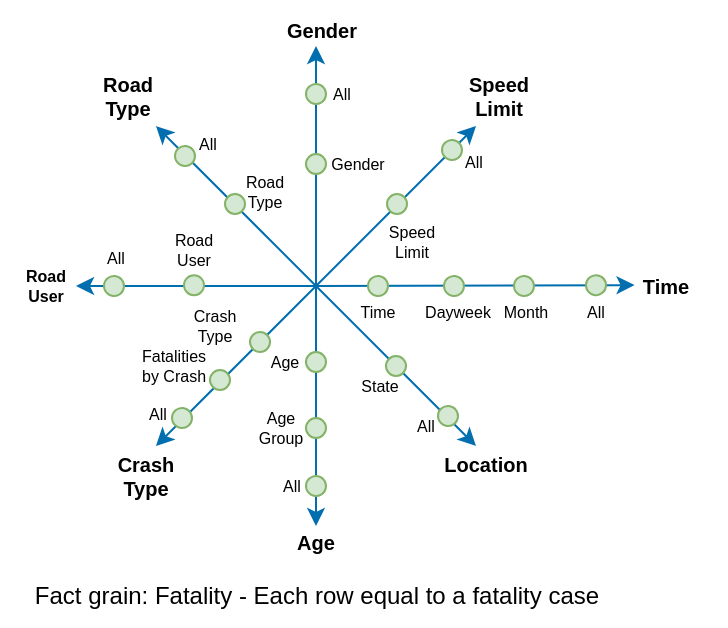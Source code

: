 <mxfile version="26.2.2">
  <diagram id="C5RBs43oDa-KdzZeNtuy" name="Page-1">
    <mxGraphModel dx="525" dy="469" grid="1" gridSize="10" guides="1" tooltips="1" connect="1" arrows="1" fold="1" page="1" pageScale="1" pageWidth="827" pageHeight="1169" math="0" shadow="0">
      <root>
        <mxCell id="WIyWlLk6GJQsqaUBKTNV-0" />
        <mxCell id="WIyWlLk6GJQsqaUBKTNV-1" parent="WIyWlLk6GJQsqaUBKTNV-0" />
        <mxCell id="PZ5fFDQ3i9DRnd-8dA6v-0" value="" style="endArrow=classic;html=1;rounded=0;fillColor=#1ba1e2;strokeColor=#006EAF;movable=1;resizable=1;rotatable=1;deletable=1;editable=1;locked=0;connectable=1;entryX=0.45;entryY=0.767;entryDx=0;entryDy=0;entryPerimeter=0;" parent="WIyWlLk6GJQsqaUBKTNV-1" target="PZ5fFDQ3i9DRnd-8dA6v-7" edge="1">
          <mxGeometry width="50" height="50" relative="1" as="geometry">
            <mxPoint x="400" y="800" as="sourcePoint" />
            <mxPoint x="400" y="690" as="targetPoint" />
          </mxGeometry>
        </mxCell>
        <mxCell id="PZ5fFDQ3i9DRnd-8dA6v-65" value="" style="endArrow=classic;html=1;rounded=0;fillColor=#1ba1e2;strokeColor=#006EAF;movable=1;resizable=1;rotatable=1;deletable=1;editable=1;locked=0;connectable=1;entryX=0.692;entryY=0.052;entryDx=0;entryDy=0;entryPerimeter=0;" parent="WIyWlLk6GJQsqaUBKTNV-1" edge="1">
          <mxGeometry width="50" height="50" relative="1" as="geometry">
            <mxPoint x="400" y="800" as="sourcePoint" />
            <mxPoint x="559.27" y="799.563" as="targetPoint" />
          </mxGeometry>
        </mxCell>
        <mxCell id="PZ5fFDQ3i9DRnd-8dA6v-4" value="&lt;b&gt;Road User&lt;/b&gt;" style="text;html=1;align=center;verticalAlign=middle;whiteSpace=wrap;rounded=0;movable=1;resizable=1;rotatable=1;deletable=1;editable=1;locked=0;connectable=1;container=0;fontSize=8;" parent="WIyWlLk6GJQsqaUBKTNV-1" vertex="1">
          <mxGeometry x="255" y="784.58" width="20" height="30" as="geometry" />
        </mxCell>
        <mxCell id="PZ5fFDQ3i9DRnd-8dA6v-16" value="Speed Limit" style="text;html=1;align=center;verticalAlign=middle;whiteSpace=wrap;rounded=0;movable=1;resizable=1;rotatable=1;deletable=1;editable=1;locked=0;connectable=1;container=0;fontSize=8;" parent="WIyWlLk6GJQsqaUBKTNV-1" vertex="1">
          <mxGeometry x="433" y="762.58" width="30" height="30" as="geometry" />
        </mxCell>
        <mxCell id="PZ5fFDQ3i9DRnd-8dA6v-17" value="Road User" style="text;html=1;align=center;verticalAlign=middle;whiteSpace=wrap;rounded=0;movable=1;resizable=1;rotatable=1;deletable=1;editable=1;locked=0;connectable=1;container=0;fontSize=8;" parent="WIyWlLk6GJQsqaUBKTNV-1" vertex="1">
          <mxGeometry x="329" y="767" width="20" height="30" as="geometry" />
        </mxCell>
        <mxCell id="PZ5fFDQ3i9DRnd-8dA6v-20" value="Age Group" style="text;html=1;align=center;verticalAlign=middle;whiteSpace=wrap;rounded=0;movable=1;resizable=1;rotatable=1;deletable=1;editable=1;locked=0;connectable=1;container=0;fontSize=8;" parent="WIyWlLk6GJQsqaUBKTNV-1" vertex="1">
          <mxGeometry x="363.5" y="856" width="37" height="30" as="geometry" />
        </mxCell>
        <mxCell id="PZ5fFDQ3i9DRnd-8dA6v-12" value="Fatalities by Crash" style="text;html=1;align=center;verticalAlign=middle;whiteSpace=wrap;rounded=0;movable=1;resizable=1;rotatable=1;deletable=1;editable=1;locked=0;connectable=1;container=0;fontSize=8;" parent="WIyWlLk6GJQsqaUBKTNV-1" vertex="1">
          <mxGeometry x="320" y="825" width="18" height="30" as="geometry" />
        </mxCell>
        <mxCell id="PZ5fFDQ3i9DRnd-8dA6v-75" value="" style="endArrow=classic;html=1;rounded=0;fillColor=#1ba1e2;strokeColor=#006EAF;movable=1;resizable=1;rotatable=1;deletable=1;editable=1;locked=0;connectable=1;" parent="WIyWlLk6GJQsqaUBKTNV-1" edge="1">
          <mxGeometry width="50" height="50" relative="1" as="geometry">
            <mxPoint x="400" y="800" as="sourcePoint" />
            <mxPoint x="280" y="800" as="targetPoint" />
          </mxGeometry>
        </mxCell>
        <mxCell id="PZ5fFDQ3i9DRnd-8dA6v-19" value="Gender" style="text;html=1;align=center;verticalAlign=middle;whiteSpace=wrap;rounded=0;movable=1;resizable=1;rotatable=1;deletable=1;editable=1;locked=0;connectable=1;container=0;fontSize=8;" parent="WIyWlLk6GJQsqaUBKTNV-1" vertex="1">
          <mxGeometry x="391" y="724" width="60" height="30" as="geometry" />
        </mxCell>
        <mxCell id="-qXrx4f0Qxk5HmnJXOaF-1" value="&lt;font&gt;Road Type&lt;/font&gt;" style="text;html=1;align=center;verticalAlign=middle;rounded=0;fontSize=8;whiteSpace=wrap;spacing=0;" parent="WIyWlLk6GJQsqaUBKTNV-1" vertex="1">
          <mxGeometry x="369" y="737.58" width="11" height="30" as="geometry" />
        </mxCell>
        <mxCell id="PZ5fFDQ3i9DRnd-8dA6v-10" value="Location" style="text;html=1;align=center;verticalAlign=middle;whiteSpace=wrap;rounded=0;fontStyle=1;movable=1;resizable=1;rotatable=1;deletable=1;editable=1;locked=0;connectable=1;container=0;fontSize=10;" parent="WIyWlLk6GJQsqaUBKTNV-1" vertex="1">
          <mxGeometry x="455" y="874" width="60" height="30" as="geometry" />
        </mxCell>
        <mxCell id="PZ5fFDQ3i9DRnd-8dA6v-30" value="Time" style="text;html=1;align=center;verticalAlign=middle;whiteSpace=wrap;rounded=0;movable=1;resizable=1;rotatable=1;deletable=1;editable=1;locked=0;connectable=1;container=0;fontSize=8;" parent="WIyWlLk6GJQsqaUBKTNV-1" vertex="1">
          <mxGeometry x="401" y="798" width="60" height="30" as="geometry" />
        </mxCell>
        <mxCell id="PZ5fFDQ3i9DRnd-8dA6v-8" value="Time" style="text;html=1;align=center;verticalAlign=middle;whiteSpace=wrap;rounded=0;fontStyle=1;movable=1;resizable=1;rotatable=1;deletable=1;editable=1;locked=0;connectable=1;container=0;rotation=0;fontSize=10;" parent="WIyWlLk6GJQsqaUBKTNV-1" vertex="1">
          <mxGeometry x="545" y="785.003" width="60" height="30" as="geometry" />
        </mxCell>
        <mxCell id="PZ5fFDQ3i9DRnd-8dA6v-29" value="Dayweek" style="text;html=1;align=center;verticalAlign=middle;whiteSpace=wrap;rounded=0;rotation=0;movable=1;resizable=1;rotatable=1;deletable=1;editable=1;locked=0;connectable=1;container=0;fontSize=8;" parent="WIyWlLk6GJQsqaUBKTNV-1" vertex="1">
          <mxGeometry x="441" y="798.003" width="60" height="30" as="geometry" />
        </mxCell>
        <mxCell id="PZ5fFDQ3i9DRnd-8dA6v-66" value="" style="ellipse;whiteSpace=wrap;html=1;aspect=fixed;fillColor=#d5e8d4;strokeColor=#82b366;rotation=95;movable=1;resizable=1;rotatable=1;deletable=1;editable=1;locked=0;connectable=1;container=0;fontSize=8;" parent="WIyWlLk6GJQsqaUBKTNV-1" vertex="1">
          <mxGeometry x="426" y="795" width="10" height="10" as="geometry" />
        </mxCell>
        <mxCell id="PZ5fFDQ3i9DRnd-8dA6v-67" value="" style="ellipse;whiteSpace=wrap;html=1;aspect=fixed;fillColor=#d5e8d4;strokeColor=#82b366;rotation=95;movable=1;resizable=1;rotatable=1;deletable=1;editable=1;locked=0;connectable=1;container=0;fontSize=8;" parent="WIyWlLk6GJQsqaUBKTNV-1" vertex="1">
          <mxGeometry x="464" y="795.003" width="10" height="10" as="geometry" />
        </mxCell>
        <mxCell id="PZ5fFDQ3i9DRnd-8dA6v-68" value="" style="ellipse;whiteSpace=wrap;html=1;aspect=fixed;fillColor=#d5e8d4;strokeColor=#82b366;rotation=95;movable=1;resizable=1;rotatable=1;deletable=1;editable=1;locked=0;connectable=1;container=0;fontSize=8;" parent="WIyWlLk6GJQsqaUBKTNV-1" vertex="1">
          <mxGeometry x="499" y="795.003" width="10" height="10" as="geometry" />
        </mxCell>
        <mxCell id="PZ5fFDQ3i9DRnd-8dA6v-70" value="" style="ellipse;whiteSpace=wrap;html=1;aspect=fixed;fillColor=#d5e8d4;strokeColor=#82b366;rotation=95;movable=1;resizable=1;rotatable=1;deletable=1;editable=1;locked=0;connectable=1;container=0;fontSize=8;" parent="WIyWlLk6GJQsqaUBKTNV-1" vertex="1">
          <mxGeometry x="535" y="794.583" width="10" height="10" as="geometry" />
        </mxCell>
        <mxCell id="PZ5fFDQ3i9DRnd-8dA6v-24" value="Month" style="text;html=1;align=center;verticalAlign=middle;whiteSpace=wrap;rounded=0;movable=1;resizable=1;rotatable=1;deletable=1;editable=1;locked=0;connectable=1;container=0;rotation=0;fontSize=8;" parent="WIyWlLk6GJQsqaUBKTNV-1" vertex="1">
          <mxGeometry x="475" y="797.583" width="60" height="30" as="geometry" />
        </mxCell>
        <mxCell id="8MIClPXQsDRejuV8uSrz-25" value="" style="ellipse;whiteSpace=wrap;html=1;aspect=fixed;fillColor=#d5e8d4;strokeColor=#82b366;rotation=0;movable=1;resizable=1;rotatable=1;deletable=1;editable=1;locked=0;connectable=1;container=0;" parent="WIyWlLk6GJQsqaUBKTNV-1" vertex="1">
          <mxGeometry x="334" y="794.58" width="10" height="10" as="geometry" />
        </mxCell>
        <mxCell id="8MIClPXQsDRejuV8uSrz-30" value="" style="ellipse;whiteSpace=wrap;html=1;aspect=fixed;fillColor=#d5e8d4;strokeColor=#82b366;rotation=90;movable=1;resizable=1;rotatable=1;deletable=1;editable=1;locked=0;connectable=1;container=0;fontSize=8;" parent="WIyWlLk6GJQsqaUBKTNV-1" vertex="1">
          <mxGeometry x="395" y="734" width="10" height="10" as="geometry" />
        </mxCell>
        <mxCell id="PZ5fFDQ3i9DRnd-8dA6v-35" value="State" style="text;html=1;align=center;verticalAlign=middle;whiteSpace=wrap;rounded=0;fontSize=8;fontFamily=Helvetica;fontStyle=0;movable=1;resizable=1;rotatable=1;deletable=1;editable=1;locked=0;connectable=1;container=0;" parent="WIyWlLk6GJQsqaUBKTNV-1" vertex="1">
          <mxGeometry x="402" y="835" width="60" height="30" as="geometry" />
        </mxCell>
        <mxCell id="8MIClPXQsDRejuV8uSrz-31" value="" style="endArrow=classic;html=1;rounded=0;fillColor=#1ba1e2;strokeColor=#006EAF;movable=1;resizable=1;rotatable=1;deletable=1;editable=1;locked=0;connectable=1;" parent="WIyWlLk6GJQsqaUBKTNV-1" edge="1">
          <mxGeometry width="50" height="50" relative="1" as="geometry">
            <mxPoint x="400" y="800" as="sourcePoint" />
            <mxPoint x="480" y="880" as="targetPoint" />
          </mxGeometry>
        </mxCell>
        <mxCell id="8MIClPXQsDRejuV8uSrz-33" value="" style="ellipse;whiteSpace=wrap;html=1;aspect=fixed;fillColor=#d5e8d4;strokeColor=#82b366;rotation=90;movable=1;resizable=1;rotatable=1;deletable=1;editable=1;locked=0;connectable=1;container=0;fontSize=8;" parent="WIyWlLk6GJQsqaUBKTNV-1" vertex="1">
          <mxGeometry x="435" y="835" width="10" height="10" as="geometry" />
        </mxCell>
        <mxCell id="8MIClPXQsDRejuV8uSrz-34" value="" style="endArrow=classic;html=1;rounded=0;fillColor=#1ba1e2;strokeColor=#006EAF;movable=1;resizable=1;rotatable=1;deletable=1;editable=1;locked=0;connectable=1;" parent="WIyWlLk6GJQsqaUBKTNV-1" edge="1">
          <mxGeometry width="50" height="50" relative="1" as="geometry">
            <mxPoint x="400" y="800" as="sourcePoint" />
            <mxPoint x="400" y="920" as="targetPoint" />
          </mxGeometry>
        </mxCell>
        <mxCell id="8MIClPXQsDRejuV8uSrz-36" value="Age" style="text;html=1;align=center;verticalAlign=middle;whiteSpace=wrap;rounded=0;fontStyle=1;movable=1;resizable=1;rotatable=1;deletable=1;editable=1;locked=0;connectable=1;container=0;fontSize=10;" parent="WIyWlLk6GJQsqaUBKTNV-1" vertex="1">
          <mxGeometry x="370" y="913" width="60" height="30" as="geometry" />
        </mxCell>
        <mxCell id="8MIClPXQsDRejuV8uSrz-38" value="" style="ellipse;whiteSpace=wrap;html=1;aspect=fixed;fillColor=#d5e8d4;strokeColor=#82b366;rotation=90;movable=1;resizable=1;rotatable=1;deletable=1;editable=1;locked=0;connectable=1;container=0;fontSize=8;" parent="WIyWlLk6GJQsqaUBKTNV-1" vertex="1">
          <mxGeometry x="395" y="866" width="10" height="10" as="geometry" />
        </mxCell>
        <mxCell id="8MIClPXQsDRejuV8uSrz-40" value="" style="endArrow=classic;html=1;rounded=0;fillColor=#1ba1e2;strokeColor=#006EAF;movable=1;resizable=1;rotatable=1;deletable=1;editable=1;locked=0;connectable=1;" parent="WIyWlLk6GJQsqaUBKTNV-1" edge="1">
          <mxGeometry width="50" height="50" relative="1" as="geometry">
            <mxPoint x="400" y="800" as="sourcePoint" />
            <mxPoint x="320" y="880" as="targetPoint" />
          </mxGeometry>
        </mxCell>
        <mxCell id="8MIClPXQsDRejuV8uSrz-41" value="" style="ellipse;whiteSpace=wrap;html=1;aspect=fixed;fillColor=#d5e8d4;strokeColor=#82b366;rotation=90;movable=1;resizable=1;rotatable=1;deletable=1;editable=1;locked=0;connectable=1;container=0;fontSize=8;" parent="WIyWlLk6GJQsqaUBKTNV-1" vertex="1">
          <mxGeometry x="347" y="842" width="10" height="10" as="geometry" />
        </mxCell>
        <mxCell id="8MIClPXQsDRejuV8uSrz-43" value="Crash&lt;br&gt;Type" style="text;html=1;align=center;verticalAlign=middle;whiteSpace=wrap;rounded=0;fontStyle=1;movable=1;resizable=1;rotatable=1;deletable=1;editable=1;locked=0;connectable=1;container=0;fontSize=10;" parent="WIyWlLk6GJQsqaUBKTNV-1" vertex="1">
          <mxGeometry x="285" y="880" width="60" height="30" as="geometry" />
        </mxCell>
        <mxCell id="8MIClPXQsDRejuV8uSrz-44" value="" style="endArrow=classic;html=1;rounded=0;fillColor=#1ba1e2;strokeColor=#006EAF;movable=1;resizable=1;rotatable=1;deletable=1;editable=1;locked=0;connectable=1;" parent="WIyWlLk6GJQsqaUBKTNV-1" edge="1">
          <mxGeometry width="50" height="50" relative="1" as="geometry">
            <mxPoint x="400" y="800" as="sourcePoint" />
            <mxPoint x="480" y="720" as="targetPoint" />
          </mxGeometry>
        </mxCell>
        <mxCell id="8MIClPXQsDRejuV8uSrz-45" value="" style="ellipse;whiteSpace=wrap;html=1;aspect=fixed;fillColor=#d5e8d4;strokeColor=#82b366;rotation=90;movable=1;resizable=1;rotatable=1;deletable=1;editable=1;locked=0;connectable=1;container=0;fontSize=8;" parent="WIyWlLk6GJQsqaUBKTNV-1" vertex="1">
          <mxGeometry x="435.5" y="754" width="10" height="10" as="geometry" />
        </mxCell>
        <mxCell id="8MIClPXQsDRejuV8uSrz-47" value="Speed Limit" style="text;html=1;align=center;verticalAlign=middle;whiteSpace=wrap;rounded=0;fontStyle=1;movable=1;resizable=1;rotatable=1;deletable=1;editable=1;locked=0;connectable=1;container=0;fontSize=10;" parent="WIyWlLk6GJQsqaUBKTNV-1" vertex="1">
          <mxGeometry x="478.5" y="690" width="25" height="30" as="geometry" />
        </mxCell>
        <mxCell id="8MIClPXQsDRejuV8uSrz-48" value="" style="endArrow=classic;html=1;rounded=0;fillColor=#1ba1e2;strokeColor=#006EAF;movable=1;resizable=1;rotatable=1;deletable=1;editable=1;locked=0;connectable=1;" parent="WIyWlLk6GJQsqaUBKTNV-1" edge="1">
          <mxGeometry width="50" height="50" relative="1" as="geometry">
            <mxPoint x="400" y="800" as="sourcePoint" />
            <mxPoint x="320" y="720" as="targetPoint" />
          </mxGeometry>
        </mxCell>
        <mxCell id="8MIClPXQsDRejuV8uSrz-49" value="" style="ellipse;whiteSpace=wrap;html=1;aspect=fixed;fillColor=#d5e8d4;strokeColor=#82b366;rotation=90;movable=1;resizable=1;rotatable=1;deletable=1;editable=1;locked=0;connectable=1;container=0;fontSize=8;" parent="WIyWlLk6GJQsqaUBKTNV-1" vertex="1">
          <mxGeometry x="354.5" y="754" width="10" height="10" as="geometry" />
        </mxCell>
        <mxCell id="8MIClPXQsDRejuV8uSrz-50" value="Road Type" style="text;html=1;align=center;verticalAlign=middle;whiteSpace=wrap;rounded=0;fontStyle=1;movable=1;resizable=1;rotatable=1;deletable=1;editable=1;locked=0;connectable=1;container=0;fontSize=10;" parent="WIyWlLk6GJQsqaUBKTNV-1" vertex="1">
          <mxGeometry x="296" y="690" width="20" height="30" as="geometry" />
        </mxCell>
        <mxCell id="8MIClPXQsDRejuV8uSrz-59" value="" style="ellipse;whiteSpace=wrap;html=1;aspect=fixed;fillColor=#d5e8d4;strokeColor=#82b366;rotation=95;movable=1;resizable=1;rotatable=1;deletable=1;editable=1;locked=0;connectable=1;container=0;fontSize=8;direction=south;" parent="WIyWlLk6GJQsqaUBKTNV-1" vertex="1">
          <mxGeometry x="463" y="727.003" width="10" height="10" as="geometry" />
        </mxCell>
        <mxCell id="8MIClPXQsDRejuV8uSrz-65" value="" style="ellipse;whiteSpace=wrap;html=1;aspect=fixed;fillColor=#d5e8d4;strokeColor=#82b366;rotation=95;movable=1;resizable=1;rotatable=1;deletable=1;editable=1;locked=0;connectable=1;container=0;fontSize=8;" parent="WIyWlLk6GJQsqaUBKTNV-1" vertex="1">
          <mxGeometry x="395" y="699.003" width="10" height="10" as="geometry" />
        </mxCell>
        <mxCell id="8MIClPXQsDRejuV8uSrz-66" value="" style="ellipse;whiteSpace=wrap;html=1;aspect=fixed;fillColor=#d5e8d4;strokeColor=#82b366;rotation=95;movable=1;resizable=1;rotatable=1;deletable=1;editable=1;locked=0;connectable=1;container=0;fontSize=8;" parent="WIyWlLk6GJQsqaUBKTNV-1" vertex="1">
          <mxGeometry x="329.5" y="730.003" width="10" height="10" as="geometry" />
        </mxCell>
        <mxCell id="8MIClPXQsDRejuV8uSrz-67" value="" style="ellipse;whiteSpace=wrap;html=1;aspect=fixed;fillColor=#d5e8d4;strokeColor=#82b366;rotation=95;movable=1;resizable=1;rotatable=1;deletable=1;editable=1;locked=0;connectable=1;container=0;fontSize=8;" parent="WIyWlLk6GJQsqaUBKTNV-1" vertex="1">
          <mxGeometry x="294" y="795.003" width="10" height="10" as="geometry" />
        </mxCell>
        <mxCell id="8MIClPXQsDRejuV8uSrz-68" value="" style="ellipse;whiteSpace=wrap;html=1;aspect=fixed;fillColor=#d5e8d4;strokeColor=#82b366;rotation=95;movable=1;resizable=1;rotatable=1;deletable=1;editable=1;locked=0;connectable=1;container=0;fontSize=8;" parent="WIyWlLk6GJQsqaUBKTNV-1" vertex="1">
          <mxGeometry x="328" y="861.003" width="10" height="10" as="geometry" />
        </mxCell>
        <mxCell id="8MIClPXQsDRejuV8uSrz-69" value="" style="ellipse;whiteSpace=wrap;html=1;aspect=fixed;fillColor=#d5e8d4;strokeColor=#82b366;rotation=95;movable=1;resizable=1;rotatable=1;deletable=1;editable=1;locked=0;connectable=1;container=0;fontSize=8;" parent="WIyWlLk6GJQsqaUBKTNV-1" vertex="1">
          <mxGeometry x="395" y="895.003" width="10" height="10" as="geometry" />
        </mxCell>
        <mxCell id="8MIClPXQsDRejuV8uSrz-70" value="" style="ellipse;whiteSpace=wrap;html=1;aspect=fixed;fillColor=#d5e8d4;strokeColor=#82b366;rotation=95;movable=1;resizable=1;rotatable=1;deletable=1;editable=1;locked=0;connectable=1;container=0;fontSize=8;" parent="WIyWlLk6GJQsqaUBKTNV-1" vertex="1">
          <mxGeometry x="461" y="860.003" width="10" height="10" as="geometry" />
        </mxCell>
        <mxCell id="8MIClPXQsDRejuV8uSrz-71" value="All" style="text;html=1;align=center;verticalAlign=middle;whiteSpace=wrap;rounded=0;movable=1;resizable=1;rotatable=1;deletable=1;editable=1;locked=0;connectable=1;container=0;rotation=0;fontSize=8;" parent="WIyWlLk6GJQsqaUBKTNV-1" vertex="1">
          <mxGeometry x="449" y="723.003" width="60" height="30" as="geometry" />
        </mxCell>
        <mxCell id="8MIClPXQsDRejuV8uSrz-72" value="All" style="text;html=1;align=center;verticalAlign=middle;whiteSpace=wrap;rounded=0;movable=1;resizable=1;rotatable=1;deletable=1;editable=1;locked=0;connectable=1;container=0;rotation=0;fontSize=8;" parent="WIyWlLk6GJQsqaUBKTNV-1" vertex="1">
          <mxGeometry x="383" y="689.003" width="60" height="30" as="geometry" />
        </mxCell>
        <mxCell id="8MIClPXQsDRejuV8uSrz-73" value="All" style="text;html=1;align=center;verticalAlign=middle;whiteSpace=wrap;rounded=0;movable=1;resizable=1;rotatable=1;deletable=1;editable=1;locked=0;connectable=1;container=0;rotation=0;fontSize=8;" parent="WIyWlLk6GJQsqaUBKTNV-1" vertex="1">
          <mxGeometry x="269.5" y="771.003" width="60" height="30" as="geometry" />
        </mxCell>
        <mxCell id="8MIClPXQsDRejuV8uSrz-74" value="All" style="text;html=1;align=center;verticalAlign=middle;whiteSpace=wrap;rounded=0;movable=1;resizable=1;rotatable=1;deletable=1;editable=1;locked=0;connectable=1;container=0;rotation=0;fontSize=8;" parent="WIyWlLk6GJQsqaUBKTNV-1" vertex="1">
          <mxGeometry x="316" y="713.583" width="60" height="30" as="geometry" />
        </mxCell>
        <mxCell id="8MIClPXQsDRejuV8uSrz-75" value="All" style="text;html=1;align=center;verticalAlign=middle;whiteSpace=wrap;rounded=0;movable=1;resizable=1;rotatable=1;deletable=1;editable=1;locked=0;connectable=1;container=0;rotation=0;fontSize=8;" parent="WIyWlLk6GJQsqaUBKTNV-1" vertex="1">
          <mxGeometry x="291" y="849.003" width="60" height="30" as="geometry" />
        </mxCell>
        <mxCell id="8MIClPXQsDRejuV8uSrz-76" value="All" style="text;html=1;align=center;verticalAlign=middle;whiteSpace=wrap;rounded=0;movable=1;resizable=1;rotatable=1;deletable=1;editable=1;locked=0;connectable=1;container=0;rotation=0;fontSize=8;" parent="WIyWlLk6GJQsqaUBKTNV-1" vertex="1">
          <mxGeometry x="358" y="885.003" width="60" height="30" as="geometry" />
        </mxCell>
        <mxCell id="8MIClPXQsDRejuV8uSrz-77" value="All" style="text;html=1;align=center;verticalAlign=middle;whiteSpace=wrap;rounded=0;movable=1;resizable=1;rotatable=1;deletable=1;editable=1;locked=0;connectable=1;container=0;rotation=0;fontSize=8;" parent="WIyWlLk6GJQsqaUBKTNV-1" vertex="1">
          <mxGeometry x="425" y="855.003" width="60" height="30" as="geometry" />
        </mxCell>
        <mxCell id="8MIClPXQsDRejuV8uSrz-78" value="All" style="text;html=1;align=center;verticalAlign=middle;whiteSpace=wrap;rounded=0;movable=1;resizable=1;rotatable=1;deletable=1;editable=1;locked=0;connectable=1;container=0;rotation=0;fontSize=8;" parent="WIyWlLk6GJQsqaUBKTNV-1" vertex="1">
          <mxGeometry x="510" y="798.003" width="60" height="30" as="geometry" />
        </mxCell>
        <mxCell id="PZ5fFDQ3i9DRnd-8dA6v-7" value="Gender" style="text;html=1;align=center;verticalAlign=middle;whiteSpace=wrap;rounded=0;fontStyle=1;movable=1;resizable=1;rotatable=1;deletable=1;editable=1;locked=0;connectable=1;container=0;fontSize=10;" parent="WIyWlLk6GJQsqaUBKTNV-1" vertex="1">
          <mxGeometry x="373" y="657" width="60" height="30" as="geometry" />
        </mxCell>
        <mxCell id="8MIClPXQsDRejuV8uSrz-81" value="Age" style="text;html=1;align=center;verticalAlign=middle;whiteSpace=wrap;rounded=0;movable=1;resizable=1;rotatable=1;deletable=1;editable=1;locked=0;connectable=1;container=0;fontSize=8;" parent="WIyWlLk6GJQsqaUBKTNV-1" vertex="1">
          <mxGeometry x="366" y="823" width="37" height="30" as="geometry" />
        </mxCell>
        <mxCell id="8MIClPXQsDRejuV8uSrz-85" value="" style="ellipse;whiteSpace=wrap;html=1;aspect=fixed;fillColor=#d5e8d4;strokeColor=#82b366;rotation=90;movable=1;resizable=1;rotatable=1;deletable=1;editable=1;locked=0;connectable=1;container=0;fontSize=8;" parent="WIyWlLk6GJQsqaUBKTNV-1" vertex="1">
          <mxGeometry x="395" y="833" width="10" height="10" as="geometry" />
        </mxCell>
        <mxCell id="8MIClPXQsDRejuV8uSrz-86" value="Fact grain: Fatality - Each row equal to a fatality case" style="text;html=1;align=center;verticalAlign=middle;whiteSpace=wrap;rounded=0;" parent="WIyWlLk6GJQsqaUBKTNV-1" vertex="1">
          <mxGeometry x="242.5" y="940" width="315" height="30" as="geometry" />
        </mxCell>
        <mxCell id="8MIClPXQsDRejuV8uSrz-93" value="" style="ellipse;whiteSpace=wrap;html=1;aspect=fixed;fillColor=#d5e8d4;strokeColor=#82b366;rotation=90;movable=1;resizable=1;rotatable=1;deletable=1;editable=1;locked=0;connectable=1;container=0;fontSize=8;" parent="WIyWlLk6GJQsqaUBKTNV-1" vertex="1">
          <mxGeometry x="367" y="823" width="10" height="10" as="geometry" />
        </mxCell>
        <mxCell id="8MIClPXQsDRejuV8uSrz-94" value="Crash Type" style="text;html=1;align=center;verticalAlign=middle;whiteSpace=wrap;rounded=0;movable=1;resizable=1;rotatable=1;deletable=1;editable=1;locked=0;connectable=1;container=0;fontSize=8;" parent="WIyWlLk6GJQsqaUBKTNV-1" vertex="1">
          <mxGeometry x="338" y="804.58" width="23" height="30" as="geometry" />
        </mxCell>
      </root>
    </mxGraphModel>
  </diagram>
</mxfile>
